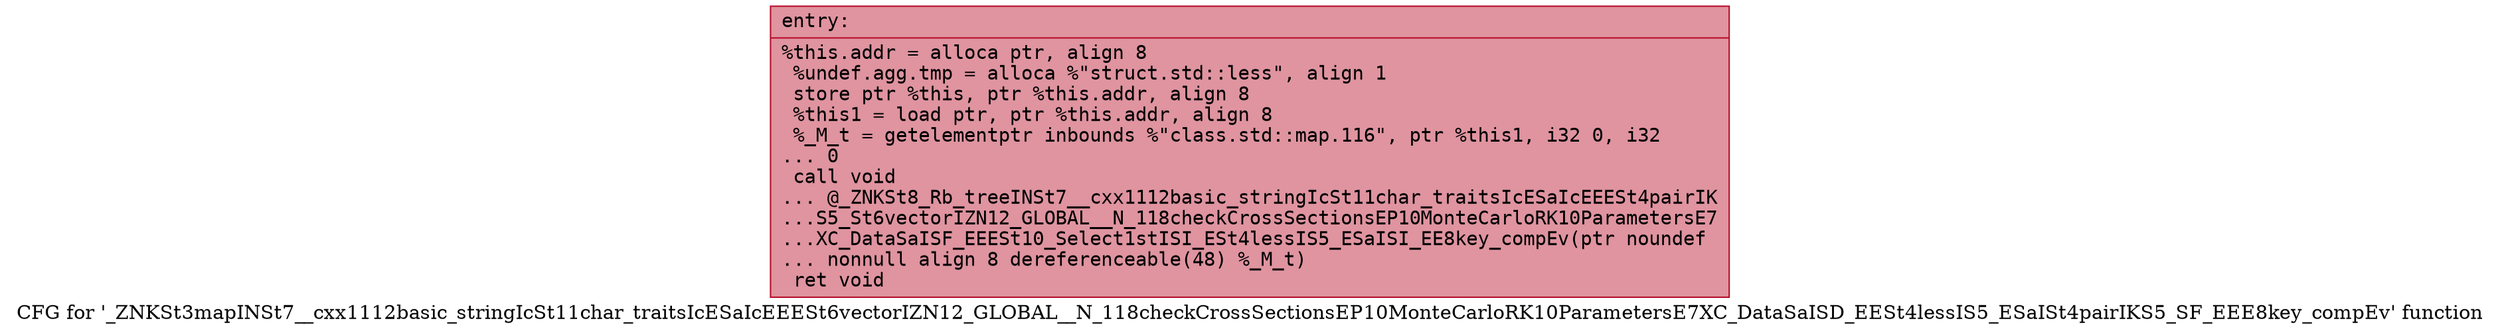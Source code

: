 digraph "CFG for '_ZNKSt3mapINSt7__cxx1112basic_stringIcSt11char_traitsIcESaIcEEESt6vectorIZN12_GLOBAL__N_118checkCrossSectionsEP10MonteCarloRK10ParametersE7XC_DataSaISD_EESt4lessIS5_ESaISt4pairIKS5_SF_EEE8key_compEv' function" {
	label="CFG for '_ZNKSt3mapINSt7__cxx1112basic_stringIcSt11char_traitsIcESaIcEEESt6vectorIZN12_GLOBAL__N_118checkCrossSectionsEP10MonteCarloRK10ParametersE7XC_DataSaISD_EESt4lessIS5_ESaISt4pairIKS5_SF_EEE8key_compEv' function";

	Node0x55dab49198e0 [shape=record,color="#b70d28ff", style=filled, fillcolor="#b70d2870" fontname="Courier",label="{entry:\l|  %this.addr = alloca ptr, align 8\l  %undef.agg.tmp = alloca %\"struct.std::less\", align 1\l  store ptr %this, ptr %this.addr, align 8\l  %this1 = load ptr, ptr %this.addr, align 8\l  %_M_t = getelementptr inbounds %\"class.std::map.116\", ptr %this1, i32 0, i32\l... 0\l  call void\l... @_ZNKSt8_Rb_treeINSt7__cxx1112basic_stringIcSt11char_traitsIcESaIcEEESt4pairIK\l...S5_St6vectorIZN12_GLOBAL__N_118checkCrossSectionsEP10MonteCarloRK10ParametersE7\l...XC_DataSaISF_EEESt10_Select1stISI_ESt4lessIS5_ESaISI_EE8key_compEv(ptr noundef\l... nonnull align 8 dereferenceable(48) %_M_t)\l  ret void\l}"];
}
